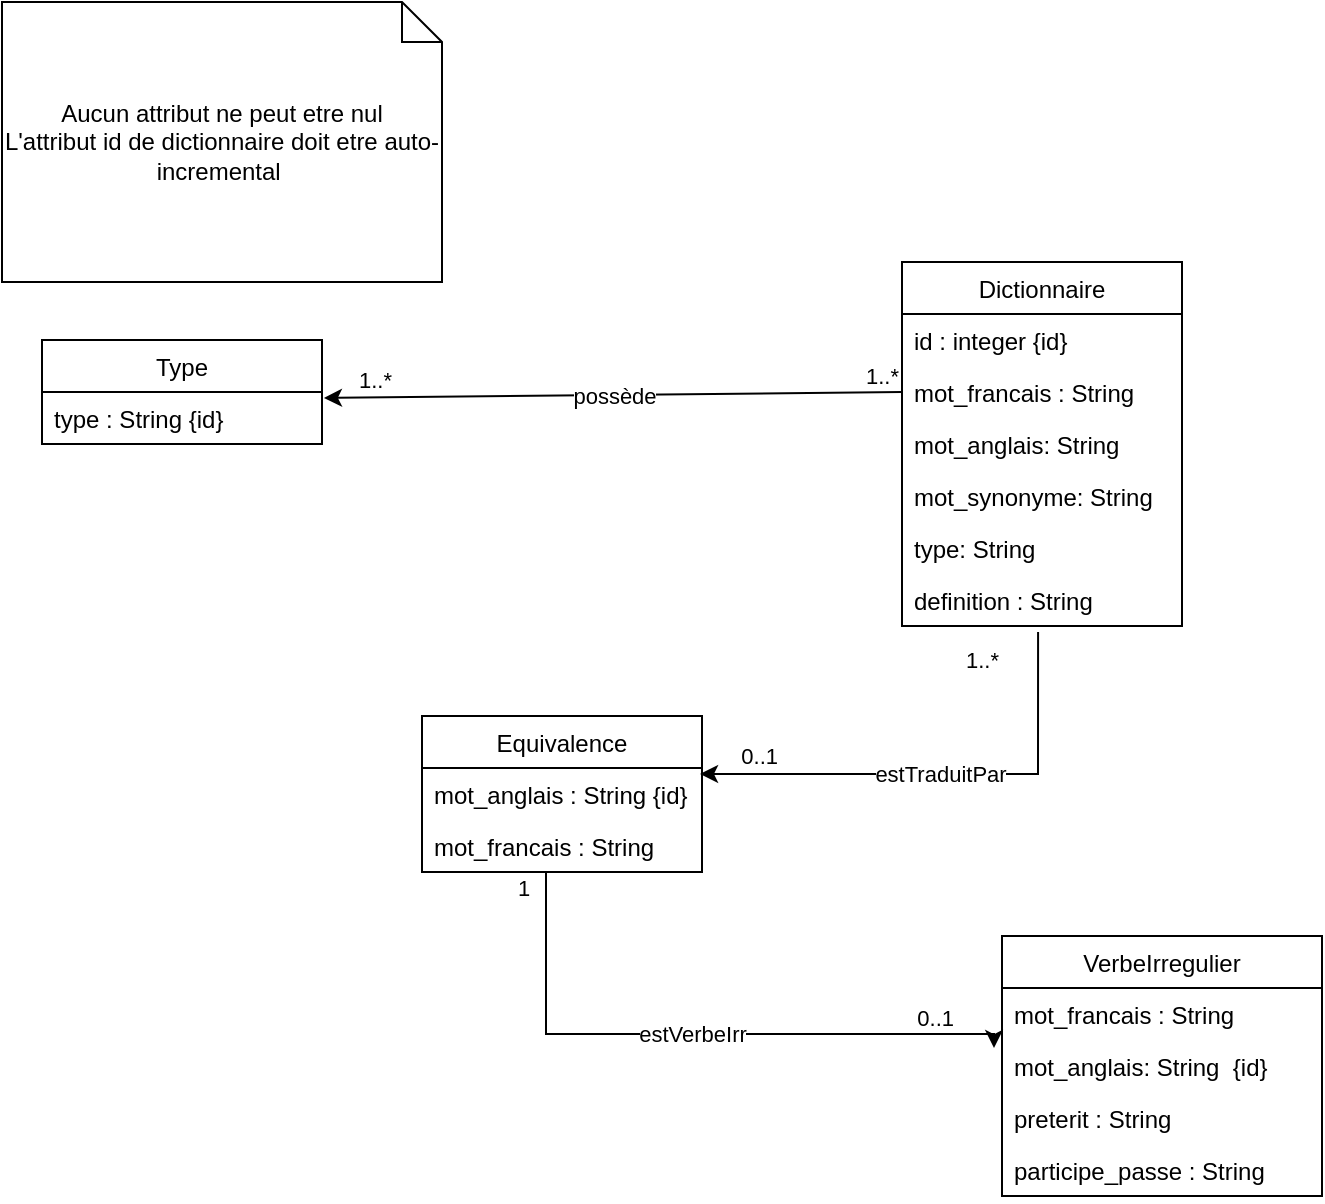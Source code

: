 <mxfile version="17.4.6" type="gitlab">
  <diagram id="QsxIdkDEwrMB34V2On9G" name="Page-1">
    <mxGraphModel dx="1323" dy="671" grid="1" gridSize="10" guides="1" tooltips="1" connect="1" arrows="1" fold="1" page="1" pageScale="1" pageWidth="827" pageHeight="1169" math="0" shadow="0">
      <root>
        <mxCell id="0" />
        <mxCell id="1" parent="0" />
        <mxCell id="xoIZ2OlK4r75Dr04aOPY-1" value="Equivalence" style="swimlane;fontStyle=0;childLayout=stackLayout;horizontal=1;startSize=26;fillColor=none;horizontalStack=0;resizeParent=1;resizeParentMax=0;resizeLast=0;collapsible=1;marginBottom=0;" parent="1" vertex="1">
          <mxGeometry x="220" y="397" width="140" height="78" as="geometry" />
        </mxCell>
        <mxCell id="xoIZ2OlK4r75Dr04aOPY-2" value="mot_anglais : String {id}" style="text;strokeColor=none;fillColor=none;align=left;verticalAlign=top;spacingLeft=4;spacingRight=4;overflow=hidden;rotatable=0;points=[[0,0.5],[1,0.5]];portConstraint=eastwest;" parent="xoIZ2OlK4r75Dr04aOPY-1" vertex="1">
          <mxGeometry y="26" width="140" height="26" as="geometry" />
        </mxCell>
        <mxCell id="7WUwRNACgomSskQd6cPU-4" value="mot_francais : String" style="text;strokeColor=none;fillColor=none;align=left;verticalAlign=top;spacingLeft=4;spacingRight=4;overflow=hidden;rotatable=0;points=[[0,0.5],[1,0.5]];portConstraint=eastwest;" vertex="1" parent="xoIZ2OlK4r75Dr04aOPY-1">
          <mxGeometry y="52" width="140" height="26" as="geometry" />
        </mxCell>
        <mxCell id="xoIZ2OlK4r75Dr04aOPY-5" value="Type" style="swimlane;fontStyle=0;childLayout=stackLayout;horizontal=1;startSize=26;fillColor=none;horizontalStack=0;resizeParent=1;resizeParentMax=0;resizeLast=0;collapsible=1;marginBottom=0;" parent="1" vertex="1">
          <mxGeometry x="30" y="209" width="140" height="52" as="geometry" />
        </mxCell>
        <mxCell id="xoIZ2OlK4r75Dr04aOPY-7" value="type : String {id}&#xa; " style="text;strokeColor=none;fillColor=none;align=left;verticalAlign=top;spacingLeft=4;spacingRight=4;overflow=hidden;rotatable=0;points=[[0,0.5],[1,0.5]];portConstraint=eastwest;" parent="xoIZ2OlK4r75Dr04aOPY-5" vertex="1">
          <mxGeometry y="26" width="140" height="26" as="geometry" />
        </mxCell>
        <mxCell id="xoIZ2OlK4r75Dr04aOPY-19" value="VerbeIrregulier" style="swimlane;fontStyle=0;childLayout=stackLayout;horizontal=1;startSize=26;fillColor=none;horizontalStack=0;resizeParent=1;resizeParentMax=0;resizeLast=0;collapsible=1;marginBottom=0;" parent="1" vertex="1">
          <mxGeometry x="510" y="507" width="160" height="130" as="geometry" />
        </mxCell>
        <mxCell id="7WUwRNACgomSskQd6cPU-6" value="mot_francais : String" style="text;strokeColor=none;fillColor=none;align=left;verticalAlign=top;spacingLeft=4;spacingRight=4;overflow=hidden;rotatable=0;points=[[0,0.5],[1,0.5]];portConstraint=eastwest;" vertex="1" parent="xoIZ2OlK4r75Dr04aOPY-19">
          <mxGeometry y="26" width="160" height="26" as="geometry" />
        </mxCell>
        <mxCell id="7WUwRNACgomSskQd6cPU-7" value="mot_anglais: String  {id} " style="text;strokeColor=none;fillColor=none;align=left;verticalAlign=top;spacingLeft=4;spacingRight=4;overflow=hidden;rotatable=0;points=[[0,0.5],[1,0.5]];portConstraint=eastwest;" vertex="1" parent="xoIZ2OlK4r75Dr04aOPY-19">
          <mxGeometry y="52" width="160" height="26" as="geometry" />
        </mxCell>
        <mxCell id="xoIZ2OlK4r75Dr04aOPY-21" value="preterit : String" style="text;strokeColor=none;fillColor=none;align=left;verticalAlign=top;spacingLeft=4;spacingRight=4;overflow=hidden;rotatable=0;points=[[0,0.5],[1,0.5]];portConstraint=eastwest;" parent="xoIZ2OlK4r75Dr04aOPY-19" vertex="1">
          <mxGeometry y="78" width="160" height="26" as="geometry" />
        </mxCell>
        <mxCell id="j_Zb6_7vSU-G49n9ozRw-7" value="participe_passe : String" style="text;strokeColor=none;fillColor=none;align=left;verticalAlign=top;spacingLeft=4;spacingRight=4;overflow=hidden;rotatable=0;points=[[0,0.5],[1,0.5]];portConstraint=eastwest;" parent="xoIZ2OlK4r75Dr04aOPY-19" vertex="1">
          <mxGeometry y="104" width="160" height="26" as="geometry" />
        </mxCell>
        <mxCell id="NgRHMYVPhxlPWacqaUFi-1" value="Dictionnaire" style="swimlane;fontStyle=0;childLayout=stackLayout;horizontal=1;startSize=26;fillColor=none;horizontalStack=0;resizeParent=1;resizeParentMax=0;resizeLast=0;collapsible=1;marginBottom=0;" parent="1" vertex="1">
          <mxGeometry x="460" y="170" width="140" height="182" as="geometry" />
        </mxCell>
        <mxCell id="7WUwRNACgomSskQd6cPU-2" value="id : integer {id}" style="text;strokeColor=none;fillColor=none;align=left;verticalAlign=top;spacingLeft=4;spacingRight=4;overflow=hidden;rotatable=0;points=[[0,0.5],[1,0.5]];portConstraint=eastwest;" vertex="1" parent="NgRHMYVPhxlPWacqaUFi-1">
          <mxGeometry y="26" width="140" height="26" as="geometry" />
        </mxCell>
        <mxCell id="NgRHMYVPhxlPWacqaUFi-2" value="mot_francais : String" style="text;strokeColor=none;fillColor=none;align=left;verticalAlign=top;spacingLeft=4;spacingRight=4;overflow=hidden;rotatable=0;points=[[0,0.5],[1,0.5]];portConstraint=eastwest;" parent="NgRHMYVPhxlPWacqaUFi-1" vertex="1">
          <mxGeometry y="52" width="140" height="26" as="geometry" />
        </mxCell>
        <mxCell id="7WUwRNACgomSskQd6cPU-1" value="mot_anglais: String " style="text;strokeColor=none;fillColor=none;align=left;verticalAlign=top;spacingLeft=4;spacingRight=4;overflow=hidden;rotatable=0;points=[[0,0.5],[1,0.5]];portConstraint=eastwest;" vertex="1" parent="NgRHMYVPhxlPWacqaUFi-1">
          <mxGeometry y="78" width="140" height="26" as="geometry" />
        </mxCell>
        <mxCell id="7WUwRNACgomSskQd6cPU-3" value="mot_synonyme: String " style="text;strokeColor=none;fillColor=none;align=left;verticalAlign=top;spacingLeft=4;spacingRight=4;overflow=hidden;rotatable=0;points=[[0,0.5],[1,0.5]];portConstraint=eastwest;" vertex="1" parent="NgRHMYVPhxlPWacqaUFi-1">
          <mxGeometry y="104" width="140" height="26" as="geometry" />
        </mxCell>
        <mxCell id="NgRHMYVPhxlPWacqaUFi-3" value="type: String " style="text;strokeColor=none;fillColor=none;align=left;verticalAlign=top;spacingLeft=4;spacingRight=4;overflow=hidden;rotatable=0;points=[[0,0.5],[1,0.5]];portConstraint=eastwest;" parent="NgRHMYVPhxlPWacqaUFi-1" vertex="1">
          <mxGeometry y="130" width="140" height="26" as="geometry" />
        </mxCell>
        <mxCell id="NgRHMYVPhxlPWacqaUFi-5" value="definition : String " style="text;strokeColor=none;fillColor=none;align=left;verticalAlign=top;spacingLeft=4;spacingRight=4;overflow=hidden;rotatable=0;points=[[0,0.5],[1,0.5]];portConstraint=eastwest;" parent="NgRHMYVPhxlPWacqaUFi-1" vertex="1">
          <mxGeometry y="156" width="140" height="26" as="geometry" />
        </mxCell>
        <mxCell id="ez1iY-HyROw5DuK0sYZQ-5" value="" style="endArrow=classic;html=1;rounded=0;elbow=vertical;entryX=1.007;entryY=0.115;entryDx=0;entryDy=0;entryPerimeter=0;exitX=0;exitY=0.5;exitDx=0;exitDy=0;" parent="1" source="NgRHMYVPhxlPWacqaUFi-2" target="xoIZ2OlK4r75Dr04aOPY-7" edge="1">
          <mxGeometry relative="1" as="geometry">
            <mxPoint x="420" y="238" as="sourcePoint" />
            <mxPoint x="370" y="330" as="targetPoint" />
          </mxGeometry>
        </mxCell>
        <mxCell id="ez1iY-HyROw5DuK0sYZQ-6" value="&lt;font face=&quot;helvetica&quot;&gt;possède&lt;/font&gt;" style="edgeLabel;resizable=0;html=1;align=center;verticalAlign=middle;" parent="ez1iY-HyROw5DuK0sYZQ-5" connectable="0" vertex="1">
          <mxGeometry relative="1" as="geometry" />
        </mxCell>
        <mxCell id="ez1iY-HyROw5DuK0sYZQ-7" value="&lt;span style=&quot;color: rgb(0, 0, 0); font-family: helvetica; font-size: 11px; font-style: normal; font-weight: 400; letter-spacing: normal; text-align: left; text-indent: 0px; text-transform: none; word-spacing: 0px; background-color: rgb(255, 255, 255); display: inline; float: none;&quot;&gt;1..*&lt;/span&gt;" style="edgeLabel;resizable=0;html=1;align=left;verticalAlign=bottom;" parent="ez1iY-HyROw5DuK0sYZQ-5" connectable="0" vertex="1">
          <mxGeometry x="-1" relative="1" as="geometry">
            <mxPoint x="-20" as="offset" />
          </mxGeometry>
        </mxCell>
        <mxCell id="ez1iY-HyROw5DuK0sYZQ-8" value="1..*" style="edgeLabel;resizable=0;html=1;align=right;verticalAlign=bottom;" parent="ez1iY-HyROw5DuK0sYZQ-5" connectable="0" vertex="1">
          <mxGeometry x="1" relative="1" as="geometry">
            <mxPoint x="34" as="offset" />
          </mxGeometry>
        </mxCell>
        <mxCell id="ez1iY-HyROw5DuK0sYZQ-10" value="" style="endArrow=classic;html=1;rounded=0;entryX=0.993;entryY=0.115;entryDx=0;entryDy=0;entryPerimeter=0;exitX=0.486;exitY=1.115;exitDx=0;exitDy=0;exitPerimeter=0;edgeStyle=orthogonalEdgeStyle;" parent="1" source="NgRHMYVPhxlPWacqaUFi-5" target="xoIZ2OlK4r75Dr04aOPY-2" edge="1">
          <mxGeometry relative="1" as="geometry">
            <mxPoint x="469.02" y="320" as="sourcePoint" />
            <mxPoint x="180.0" y="322.99" as="targetPoint" />
            <Array as="points">
              <mxPoint x="528" y="426" />
            </Array>
          </mxGeometry>
        </mxCell>
        <mxCell id="ez1iY-HyROw5DuK0sYZQ-11" value="estTraduitPar" style="edgeLabel;resizable=0;html=1;align=center;verticalAlign=middle;" parent="ez1iY-HyROw5DuK0sYZQ-10" connectable="0" vertex="1">
          <mxGeometry relative="1" as="geometry" />
        </mxCell>
        <mxCell id="ez1iY-HyROw5DuK0sYZQ-12" value="&lt;span style=&quot;color: rgb(0, 0, 0); font-family: helvetica; font-size: 11px; font-style: normal; font-weight: 400; letter-spacing: normal; text-align: left; text-indent: 0px; text-transform: none; word-spacing: 0px; background-color: rgb(255, 255, 255); display: inline; float: none;&quot;&gt;1..*&lt;/span&gt;" style="edgeLabel;resizable=0;html=1;align=left;verticalAlign=bottom;" parent="ez1iY-HyROw5DuK0sYZQ-10" connectable="0" vertex="1">
          <mxGeometry x="-1" relative="1" as="geometry">
            <mxPoint x="-38" y="23" as="offset" />
          </mxGeometry>
        </mxCell>
        <mxCell id="ez1iY-HyROw5DuK0sYZQ-13" value="0..1" style="edgeLabel;resizable=0;html=1;align=right;verticalAlign=bottom;" parent="ez1iY-HyROw5DuK0sYZQ-10" connectable="0" vertex="1">
          <mxGeometry x="1" relative="1" as="geometry">
            <mxPoint x="39" as="offset" />
          </mxGeometry>
        </mxCell>
        <mxCell id="ez1iY-HyROw5DuK0sYZQ-15" value="" style="endArrow=classic;html=1;rounded=0;elbow=vertical;exitX=0.414;exitY=1;exitDx=0;exitDy=0;exitPerimeter=0;edgeStyle=orthogonalEdgeStyle;entryX=-0.025;entryY=0.154;entryDx=0;entryDy=0;entryPerimeter=0;" parent="1" source="7WUwRNACgomSskQd6cPU-4" target="7WUwRNACgomSskQd6cPU-7" edge="1">
          <mxGeometry relative="1" as="geometry">
            <mxPoint x="270.0" y="479.996" as="sourcePoint" />
            <mxPoint x="420" y="580" as="targetPoint" />
            <Array as="points">
              <mxPoint x="282" y="475" />
              <mxPoint x="282" y="556" />
              <mxPoint x="506" y="556" />
            </Array>
          </mxGeometry>
        </mxCell>
        <mxCell id="ez1iY-HyROw5DuK0sYZQ-16" value="estVerbeIrr" style="edgeLabel;resizable=0;html=1;align=center;verticalAlign=middle;" parent="ez1iY-HyROw5DuK0sYZQ-15" connectable="0" vertex="1">
          <mxGeometry relative="1" as="geometry" />
        </mxCell>
        <mxCell id="ez1iY-HyROw5DuK0sYZQ-17" value="&lt;span style=&quot;color: rgb(0 , 0 , 0) ; font-family: &amp;#34;helvetica&amp;#34; ; font-size: 11px ; font-style: normal ; font-weight: 400 ; letter-spacing: normal ; text-align: left ; text-indent: 0px ; text-transform: none ; word-spacing: 0px ; background-color: rgb(255 , 255 , 255) ; display: inline ; float: none&quot;&gt;1&lt;/span&gt;" style="edgeLabel;resizable=0;html=1;align=left;verticalAlign=bottom;" parent="ez1iY-HyROw5DuK0sYZQ-15" connectable="0" vertex="1">
          <mxGeometry x="-1" relative="1" as="geometry">
            <mxPoint x="-12" y="16" as="offset" />
          </mxGeometry>
        </mxCell>
        <mxCell id="ez1iY-HyROw5DuK0sYZQ-18" value="0..1" style="edgeLabel;resizable=0;html=1;align=right;verticalAlign=bottom;" parent="ez1iY-HyROw5DuK0sYZQ-15" connectable="0" vertex="1">
          <mxGeometry x="1" relative="1" as="geometry">
            <mxPoint x="-20" y="-6" as="offset" />
          </mxGeometry>
        </mxCell>
        <mxCell id="7WUwRNACgomSskQd6cPU-8" value="Aucun attribut ne peut etre nul&lt;br&gt;L&#39;attribut id de dictionnaire doit etre auto-incremental&amp;nbsp;" style="shape=note;size=20;whiteSpace=wrap;html=1;" vertex="1" parent="1">
          <mxGeometry x="10" y="40" width="220" height="140" as="geometry" />
        </mxCell>
      </root>
    </mxGraphModel>
  </diagram>
</mxfile>
